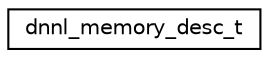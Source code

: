 digraph "Graphical Class Hierarchy"
{
 // LATEX_PDF_SIZE
  edge [fontname="Helvetica",fontsize="10",labelfontname="Helvetica",labelfontsize="10"];
  node [fontname="Helvetica",fontsize="10",shape=record];
  rankdir="LR";
  Node0 [label="dnnl_memory_desc_t",height=0.2,width=0.4,color="black", fillcolor="white", style="filled",URL="$structdnnl__memory__desc__t.html",tooltip=" "];
}
